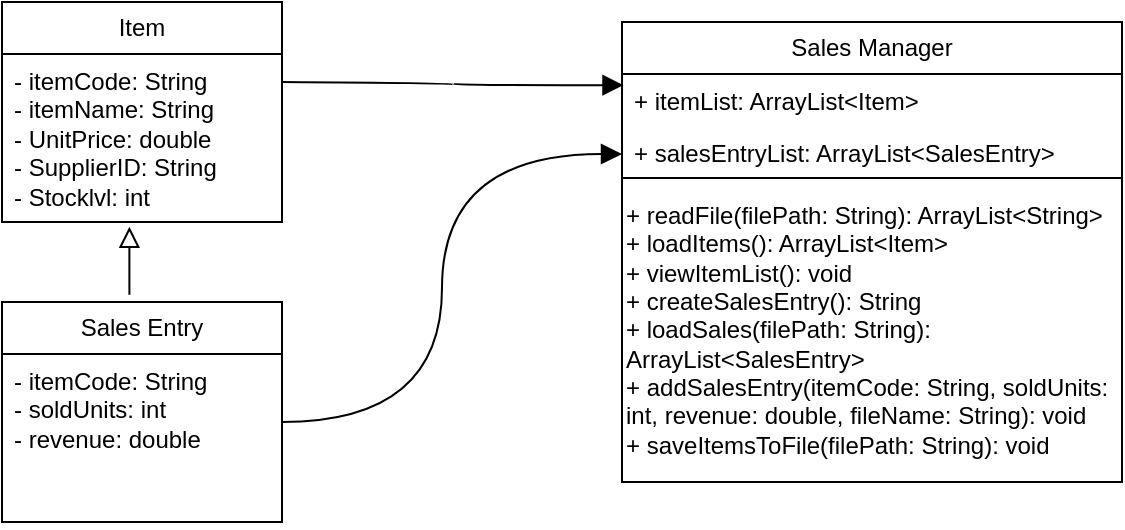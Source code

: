 <mxfile version="25.0.3">
  <diagram name="Page-1" id="c4acf3e9-155e-7222-9cf6-157b1a14988f">
    <mxGraphModel dx="847" dy="499" grid="1" gridSize="10" guides="1" tooltips="1" connect="1" arrows="1" fold="1" page="1" pageScale="1" pageWidth="850" pageHeight="1100" background="none" math="0" shadow="0">
      <root>
        <mxCell id="0" />
        <mxCell id="1" parent="0" />
        <mxCell id="wX4cQtUGv_hW-EQ-Y6BV-1" value="Item" style="swimlane;fontStyle=0;childLayout=stackLayout;horizontal=1;startSize=26;fillColor=none;horizontalStack=0;resizeParent=1;resizeParentMax=0;resizeLast=0;collapsible=1;marginBottom=0;whiteSpace=wrap;html=1;" parent="1" vertex="1">
          <mxGeometry x="60" y="110" width="140" height="110" as="geometry" />
        </mxCell>
        <mxCell id="wX4cQtUGv_hW-EQ-Y6BV-2" value="- itemCode: String&lt;div&gt;- itemName: String&lt;/div&gt;&lt;div&gt;- UnitPrice: double&lt;/div&gt;&lt;div&gt;- SupplierID: String&lt;/div&gt;&lt;div&gt;- Stocklvl: int&lt;/div&gt;" style="text;strokeColor=none;fillColor=none;align=left;verticalAlign=top;spacingLeft=4;spacingRight=4;overflow=hidden;rotatable=0;points=[[0,0.5],[1,0.5]];portConstraint=eastwest;whiteSpace=wrap;html=1;" parent="wX4cQtUGv_hW-EQ-Y6BV-1" vertex="1">
          <mxGeometry y="26" width="140" height="84" as="geometry" />
        </mxCell>
        <mxCell id="wX4cQtUGv_hW-EQ-Y6BV-5" value="Sales Entry" style="swimlane;fontStyle=0;childLayout=stackLayout;horizontal=1;startSize=26;fillColor=none;horizontalStack=0;resizeParent=1;resizeParentMax=0;resizeLast=0;collapsible=1;marginBottom=0;whiteSpace=wrap;html=1;" parent="1" vertex="1">
          <mxGeometry x="60" y="260" width="140" height="110" as="geometry" />
        </mxCell>
        <mxCell id="wX4cQtUGv_hW-EQ-Y6BV-6" value="- itemCode: String&lt;div&gt;- soldUnits: int&lt;/div&gt;&lt;div&gt;- revenue: double&lt;/div&gt;" style="text;strokeColor=none;fillColor=none;align=left;verticalAlign=top;spacingLeft=4;spacingRight=4;overflow=hidden;rotatable=0;points=[[0,0.5],[1,0.5]];portConstraint=eastwest;whiteSpace=wrap;html=1;" parent="wX4cQtUGv_hW-EQ-Y6BV-5" vertex="1">
          <mxGeometry y="26" width="140" height="84" as="geometry" />
        </mxCell>
        <mxCell id="9rbEYJIKzkN8dOAePXuj-1" value="" style="endArrow=block;html=1;rounded=0;align=center;verticalAlign=bottom;endFill=0;labelBackgroundColor=none;endSize=8;fontSize=12;curved=1;exitX=0.455;exitY=-0.033;exitDx=0;exitDy=0;exitPerimeter=0;entryX=0.455;entryY=1.028;entryDx=0;entryDy=0;entryPerimeter=0;" edge="1" parent="1" source="wX4cQtUGv_hW-EQ-Y6BV-5" target="wX4cQtUGv_hW-EQ-Y6BV-2">
          <mxGeometry relative="1" as="geometry">
            <mxPoint x="120" y="220" as="sourcePoint" />
            <mxPoint x="170" y="240" as="targetPoint" />
          </mxGeometry>
        </mxCell>
        <mxCell id="9rbEYJIKzkN8dOAePXuj-2" value="" style="resizable=0;html=1;align=center;verticalAlign=top;labelBackgroundColor=none;" connectable="0" vertex="1" parent="9rbEYJIKzkN8dOAePXuj-1">
          <mxGeometry relative="1" as="geometry" />
        </mxCell>
        <mxCell id="9rbEYJIKzkN8dOAePXuj-10" value="" style="group" vertex="1" connectable="0" parent="1">
          <mxGeometry x="370" y="120" width="250" height="230" as="geometry" />
        </mxCell>
        <mxCell id="9rbEYJIKzkN8dOAePXuj-5" value="Sales Manager" style="swimlane;fontStyle=0;childLayout=stackLayout;horizontal=1;startSize=26;fillColor=none;horizontalStack=0;resizeParent=1;resizeParentMax=0;resizeLast=0;collapsible=1;marginBottom=0;whiteSpace=wrap;html=1;" vertex="1" parent="9rbEYJIKzkN8dOAePXuj-10">
          <mxGeometry width="250" height="80" as="geometry" />
        </mxCell>
        <mxCell id="9rbEYJIKzkN8dOAePXuj-6" value="+&amp;nbsp;itemList: ArrayList&amp;lt;Item&amp;gt;" style="text;strokeColor=none;fillColor=none;align=left;verticalAlign=top;spacingLeft=4;spacingRight=4;overflow=hidden;rotatable=0;points=[[0,0.5],[1,0.5]];portConstraint=eastwest;whiteSpace=wrap;html=1;" vertex="1" parent="9rbEYJIKzkN8dOAePXuj-5">
          <mxGeometry y="26" width="250" height="26" as="geometry" />
        </mxCell>
        <mxCell id="9rbEYJIKzkN8dOAePXuj-7" value="+&amp;nbsp;salesEntryList: ArrayList&amp;lt;SalesEntry&amp;gt;" style="text;strokeColor=none;fillColor=none;align=left;verticalAlign=top;spacingLeft=4;spacingRight=4;overflow=hidden;rotatable=0;points=[[0,0.5],[1,0.5]];portConstraint=eastwest;whiteSpace=wrap;html=1;" vertex="1" parent="9rbEYJIKzkN8dOAePXuj-5">
          <mxGeometry y="52" width="250" height="28" as="geometry" />
        </mxCell>
        <mxCell id="9rbEYJIKzkN8dOAePXuj-9" value="+ readFile(filePath: String): ArrayList&amp;lt;String&amp;gt;&lt;div&gt;+ loadItems(): ArrayList&amp;lt;Item&amp;gt;&lt;/div&gt;&lt;div&gt;+ viewItemList(): void&lt;/div&gt;&lt;div&gt;+ createSalesEntry(): String&lt;/div&gt;&lt;div&gt;+ loadSales(filePath: String): ArrayList&amp;lt;SalesEntry&amp;gt;&lt;/div&gt;&lt;div&gt;+ addSalesEntry(itemCode: String, soldUnits: int, revenue: double, fileName: String): void&lt;/div&gt;&lt;div&gt;+ saveItemsToFile(filePath: String): void&lt;/div&gt;" style="html=1;whiteSpace=wrap;align=left;" vertex="1" parent="9rbEYJIKzkN8dOAePXuj-10">
          <mxGeometry y="78" width="250" height="152" as="geometry" />
        </mxCell>
        <mxCell id="9rbEYJIKzkN8dOAePXuj-11" value="" style="endArrow=block;endFill=1;html=1;edgeStyle=orthogonalEdgeStyle;align=left;verticalAlign=top;rounded=0;fontSize=12;startSize=8;endSize=8;curved=1;entryX=0.003;entryY=0.214;entryDx=0;entryDy=0;entryPerimeter=0;" edge="1" parent="1" target="9rbEYJIKzkN8dOAePXuj-6">
          <mxGeometry x="-1" relative="1" as="geometry">
            <mxPoint x="200" y="150" as="sourcePoint" />
            <mxPoint x="360" y="150" as="targetPoint" />
            <mxPoint as="offset" />
          </mxGeometry>
        </mxCell>
        <mxCell id="9rbEYJIKzkN8dOAePXuj-13" value="" style="endArrow=block;endFill=1;html=1;edgeStyle=orthogonalEdgeStyle;align=left;verticalAlign=top;rounded=0;fontSize=12;startSize=8;endSize=8;curved=1;entryX=0;entryY=0.5;entryDx=0;entryDy=0;" edge="1" parent="1" target="9rbEYJIKzkN8dOAePXuj-7">
          <mxGeometry x="-1" relative="1" as="geometry">
            <mxPoint x="200" y="320" as="sourcePoint" />
            <mxPoint x="360" y="320" as="targetPoint" />
            <Array as="points">
              <mxPoint x="280" y="320" />
              <mxPoint x="280" y="186" />
            </Array>
          </mxGeometry>
        </mxCell>
      </root>
    </mxGraphModel>
  </diagram>
</mxfile>
